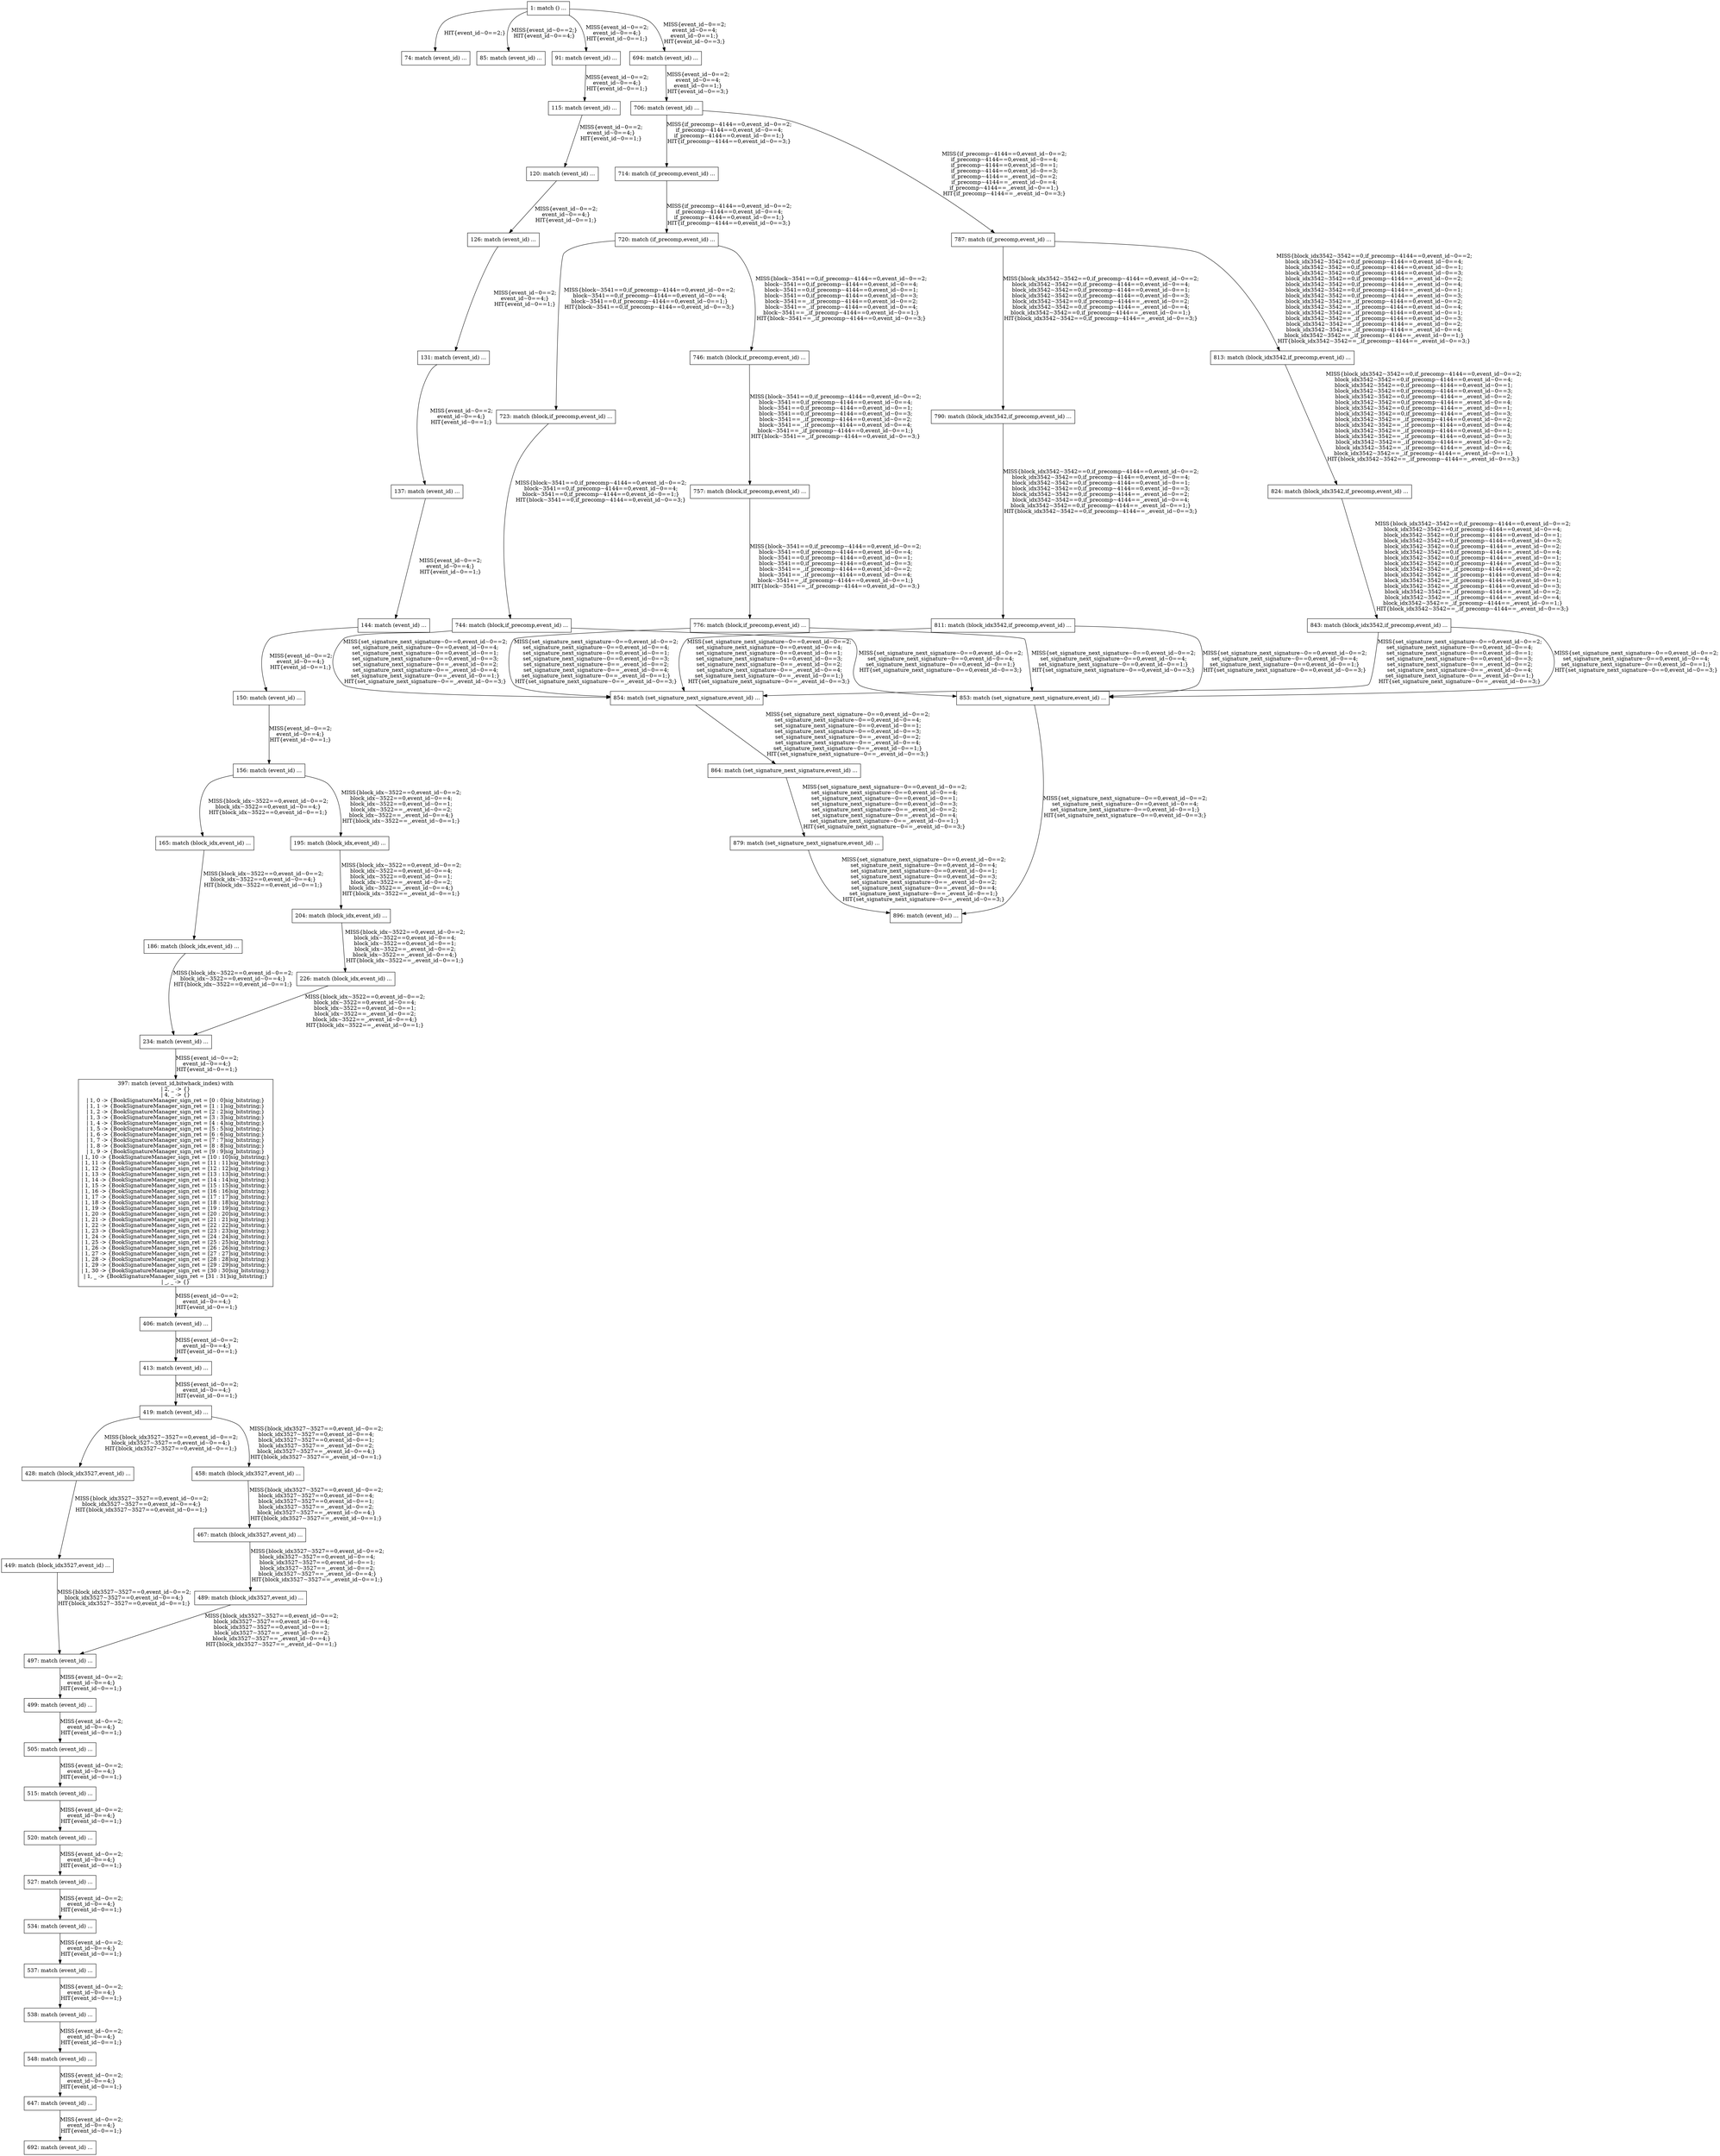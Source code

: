 digraph G {
  "1: match () ...
" [shape=box, ];
  "74: match (event_id) ...
" [shape=box, ];
  "85: match (event_id) ...
" [shape=box, ];
  "91: match (event_id) ...
" [shape=box, ];
  "115: match (event_id) ...
" [shape=box, ];
  "120: match (event_id) ...
" [shape=box, ];
  "126: match (event_id) ...
" [shape=box, ];
  "131: match (event_id) ...
" [shape=box, ];
  "137: match (event_id) ...
" [shape=box, ];
  "144: match (event_id) ...
" [shape=box, ];
  "150: match (event_id) ...
" [shape=box, ];
  "156: match (event_id) ...
" [shape=box, ];
  "165: match (block_idx,event_id) ...
" [shape=box, ];
  "186: match (block_idx,event_id) ...
" [shape=box, ];
  "195: match (block_idx,event_id) ...
" [shape=box, ];
  "204: match (block_idx,event_id) ...
" [shape=box, ];
  "226: match (block_idx,event_id) ...
" [shape=box, ];
  "234: match (event_id) ...
" [shape=box, ];
  "397: match (event_id,bitwhack_index) with
| 2, _ -> {}
| 4, _ -> {}
| 1, 0 -> {BookSignatureManager_sign_ret = [0 : 0]sig_bitstring;}
| 1, 1 -> {BookSignatureManager_sign_ret = [1 : 1]sig_bitstring;}
| 1, 2 -> {BookSignatureManager_sign_ret = [2 : 2]sig_bitstring;}
| 1, 3 -> {BookSignatureManager_sign_ret = [3 : 3]sig_bitstring;}
| 1, 4 -> {BookSignatureManager_sign_ret = [4 : 4]sig_bitstring;}
| 1, 5 -> {BookSignatureManager_sign_ret = [5 : 5]sig_bitstring;}
| 1, 6 -> {BookSignatureManager_sign_ret = [6 : 6]sig_bitstring;}
| 1, 7 -> {BookSignatureManager_sign_ret = [7 : 7]sig_bitstring;}
| 1, 8 -> {BookSignatureManager_sign_ret = [8 : 8]sig_bitstring;}
| 1, 9 -> {BookSignatureManager_sign_ret = [9 : 9]sig_bitstring;}
| 1, 10 -> {BookSignatureManager_sign_ret = [10 : 10]sig_bitstring;}
| 1, 11 -> {BookSignatureManager_sign_ret = [11 : 11]sig_bitstring;}
| 1, 12 -> {BookSignatureManager_sign_ret = [12 : 12]sig_bitstring;}
| 1, 13 -> {BookSignatureManager_sign_ret = [13 : 13]sig_bitstring;}
| 1, 14 -> {BookSignatureManager_sign_ret = [14 : 14]sig_bitstring;}
| 1, 15 -> {BookSignatureManager_sign_ret = [15 : 15]sig_bitstring;}
| 1, 16 -> {BookSignatureManager_sign_ret = [16 : 16]sig_bitstring;}
| 1, 17 -> {BookSignatureManager_sign_ret = [17 : 17]sig_bitstring;}
| 1, 18 -> {BookSignatureManager_sign_ret = [18 : 18]sig_bitstring;}
| 1, 19 -> {BookSignatureManager_sign_ret = [19 : 19]sig_bitstring;}
| 1, 20 -> {BookSignatureManager_sign_ret = [20 : 20]sig_bitstring;}
| 1, 21 -> {BookSignatureManager_sign_ret = [21 : 21]sig_bitstring;}
| 1, 22 -> {BookSignatureManager_sign_ret = [22 : 22]sig_bitstring;}
| 1, 23 -> {BookSignatureManager_sign_ret = [23 : 23]sig_bitstring;}
| 1, 24 -> {BookSignatureManager_sign_ret = [24 : 24]sig_bitstring;}
| 1, 25 -> {BookSignatureManager_sign_ret = [25 : 25]sig_bitstring;}
| 1, 26 -> {BookSignatureManager_sign_ret = [26 : 26]sig_bitstring;}
| 1, 27 -> {BookSignatureManager_sign_ret = [27 : 27]sig_bitstring;}
| 1, 28 -> {BookSignatureManager_sign_ret = [28 : 28]sig_bitstring;}
| 1, 29 -> {BookSignatureManager_sign_ret = [29 : 29]sig_bitstring;}
| 1, 30 -> {BookSignatureManager_sign_ret = [30 : 30]sig_bitstring;}
| 1, _ -> {BookSignatureManager_sign_ret = [31 : 31]sig_bitstring;}
| _, _ -> {}" [
  shape=box, ];
  "406: match (event_id) ...
" [shape=box, ];
  "413: match (event_id) ...
" [shape=box, ];
  "419: match (event_id) ...
" [shape=box, ];
  "428: match (block_idx3527,event_id) ...
" [shape=box, ];
  "449: match (block_idx3527,event_id) ...
" [shape=box, ];
  "458: match (block_idx3527,event_id) ...
" [shape=box, ];
  "467: match (block_idx3527,event_id) ...
" [shape=box, ];
  "489: match (block_idx3527,event_id) ...
" [shape=box, ];
  "497: match (event_id) ...
" [shape=box, ];
  "499: match (event_id) ...
" [shape=box, ];
  "505: match (event_id) ...
" [shape=box, ];
  "515: match (event_id) ...
" [shape=box, ];
  "520: match (event_id) ...
" [shape=box, ];
  "527: match (event_id) ...
" [shape=box, ];
  "534: match (event_id) ...
" [shape=box, ];
  "537: match (event_id) ...
" [shape=box, ];
  "538: match (event_id) ...
" [shape=box, ];
  "548: match (event_id) ...
" [shape=box, ];
  "647: match (event_id) ...
" [shape=box, ];
  "692: match (event_id) ...
" [shape=box, ];
  "694: match (event_id) ...
" [shape=box, ];
  "706: match (event_id) ...
" [shape=box, ];
  "714: match (if_precomp,event_id) ...
" [shape=box, ];
  "720: match (if_precomp,event_id) ...
" [shape=box, ];
  "723: match (block,if_precomp,event_id) ...
" [shape=box, ];
  "744: match (block,if_precomp,event_id) ...
" [shape=box, ];
  "746: match (block,if_precomp,event_id) ...
" [shape=box, ];
  "757: match (block,if_precomp,event_id) ...
" [shape=box, ];
  "776: match (block,if_precomp,event_id) ...
" [shape=box, ];
  "787: match (if_precomp,event_id) ...
" [shape=box, ];
  "790: match (block_idx3542,if_precomp,event_id) ...
" [shape=box, ];
  "811: match (block_idx3542,if_precomp,event_id) ...
" [shape=box, ];
  "813: match (block_idx3542,if_precomp,event_id) ...
" [shape=box, ];
  "824: match (block_idx3542,if_precomp,event_id) ...
" [shape=box, ];
  "843: match (block_idx3542,if_precomp,event_id) ...
" [shape=box, ];
  "853: match (set_signature_next_signature,event_id) ...
" [shape=box, ];
  "854: match (set_signature_next_signature,event_id) ...
" [shape=box, ];
  "864: match (set_signature_next_signature,event_id) ...
" [shape=box, ];
  "879: match (set_signature_next_signature,event_id) ...
" [shape=box, ];
  "896: match (event_id) ...
" [shape=box, ];
  
  
  "1: match () ...
" -> "74: match (event_id) ...
" [label="HIT{event_id~0==2;}",
                                                     ];
  "1: match () ...
" -> "85: match (event_id) ...
" [label="MISS{event_id~0==2;}
HIT{event_id~0==4;}",
                                                     ];
  "1: match () ...
" -> "91: match (event_id) ...
" [label="MISS{event_id~0==2;
event_id~0==4;}
HIT{event_id~0==1;}",
                                                     ];
  "1: match () ...
" -> "694: match (event_id) ...
" [label="MISS{event_id~0==2;
event_id~0==4;
event_id~0==1;}
HIT{event_id~0==3;}",
                                                      ];
  "91: match (event_id) ...
" -> "115: match (event_id) ...
" [label="MISS{event_id~0==2;
event_id~0==4;}
HIT{event_id~0==1;}",
                                                               ];
  "115: match (event_id) ...
" -> "120: match (event_id) ...
" [label="MISS{event_id~0==2;
event_id~0==4;}
HIT{event_id~0==1;}",
                                                                ];
  "120: match (event_id) ...
" -> "126: match (event_id) ...
" [label="MISS{event_id~0==2;
event_id~0==4;}
HIT{event_id~0==1;}",
                                                                ];
  "126: match (event_id) ...
" -> "131: match (event_id) ...
" [label="MISS{event_id~0==2;
event_id~0==4;}
HIT{event_id~0==1;}",
                                                                ];
  "131: match (event_id) ...
" -> "137: match (event_id) ...
" [label="MISS{event_id~0==2;
event_id~0==4;}
HIT{event_id~0==1;}",
                                                                ];
  "137: match (event_id) ...
" -> "144: match (event_id) ...
" [label="MISS{event_id~0==2;
event_id~0==4;}
HIT{event_id~0==1;}",
                                                                ];
  "144: match (event_id) ...
" -> "150: match (event_id) ...
" [label="MISS{event_id~0==2;
event_id~0==4;}
HIT{event_id~0==1;}",
                                                                ];
  "150: match (event_id) ...
" -> "156: match (event_id) ...
" [label="MISS{event_id~0==2;
event_id~0==4;}
HIT{event_id~0==1;}",
                                                                ];
  "156: match (event_id) ...
" -> "165: match (block_idx,event_id) ...
" [
  label="MISS{block_idx~3522==0,event_id~0==2;
block_idx~3522==0,event_id~0==4;}
HIT{block_idx~3522==0,event_id~0==1;}",
  ];
  "156: match (event_id) ...
" -> "195: match (block_idx,event_id) ...
" [
  label="MISS{block_idx~3522==0,event_id~0==2;
block_idx~3522==0,event_id~0==4;
block_idx~3522==0,event_id~0==1;
block_idx~3522==_,event_id~0==2;
block_idx~3522==_,event_id~0==4;}
HIT{block_idx~3522==_,event_id~0==1;}",
  ];
  "165: match (block_idx,event_id) ...
" -> "186: match (block_idx,event_id) ...
" [
  label="MISS{block_idx~3522==0,event_id~0==2;
block_idx~3522==0,event_id~0==4;}
HIT{block_idx~3522==0,event_id~0==1;}",
  ];
  "186: match (block_idx,event_id) ...
" -> "234: match (event_id) ...
" [
  label="MISS{block_idx~3522==0,event_id~0==2;
block_idx~3522==0,event_id~0==4;}
HIT{block_idx~3522==0,event_id~0==1;}",
  ];
  "195: match (block_idx,event_id) ...
" -> "204: match (block_idx,event_id) ...
" [
  label="MISS{block_idx~3522==0,event_id~0==2;
block_idx~3522==0,event_id~0==4;
block_idx~3522==0,event_id~0==1;
block_idx~3522==_,event_id~0==2;
block_idx~3522==_,event_id~0==4;}
HIT{block_idx~3522==_,event_id~0==1;}",
  ];
  "204: match (block_idx,event_id) ...
" -> "226: match (block_idx,event_id) ...
" [
  label="MISS{block_idx~3522==0,event_id~0==2;
block_idx~3522==0,event_id~0==4;
block_idx~3522==0,event_id~0==1;
block_idx~3522==_,event_id~0==2;
block_idx~3522==_,event_id~0==4;}
HIT{block_idx~3522==_,event_id~0==1;}",
  ];
  "226: match (block_idx,event_id) ...
" -> "234: match (event_id) ...
" [
  label="MISS{block_idx~3522==0,event_id~0==2;
block_idx~3522==0,event_id~0==4;
block_idx~3522==0,event_id~0==1;
block_idx~3522==_,event_id~0==2;
block_idx~3522==_,event_id~0==4;}
HIT{block_idx~3522==_,event_id~0==1;}",
  ];
  "234: match (event_id) ...
" -> "397: match (event_id,bitwhack_index) with
| 2, _ -> {}
| 4, _ -> {}
| 1, 0 -> {BookSignatureManager_sign_ret = [0 : 0]sig_bitstring;}
| 1, 1 -> {BookSignatureManager_sign_ret = [1 : 1]sig_bitstring;}
| 1, 2 -> {BookSignatureManager_sign_ret = [2 : 2]sig_bitstring;}
| 1, 3 -> {BookSignatureManager_sign_ret = [3 : 3]sig_bitstring;}
| 1, 4 -> {BookSignatureManager_sign_ret = [4 : 4]sig_bitstring;}
| 1, 5 -> {BookSignatureManager_sign_ret = [5 : 5]sig_bitstring;}
| 1, 6 -> {BookSignatureManager_sign_ret = [6 : 6]sig_bitstring;}
| 1, 7 -> {BookSignatureManager_sign_ret = [7 : 7]sig_bitstring;}
| 1, 8 -> {BookSignatureManager_sign_ret = [8 : 8]sig_bitstring;}
| 1, 9 -> {BookSignatureManager_sign_ret = [9 : 9]sig_bitstring;}
| 1, 10 -> {BookSignatureManager_sign_ret = [10 : 10]sig_bitstring;}
| 1, 11 -> {BookSignatureManager_sign_ret = [11 : 11]sig_bitstring;}
| 1, 12 -> {BookSignatureManager_sign_ret = [12 : 12]sig_bitstring;}
| 1, 13 -> {BookSignatureManager_sign_ret = [13 : 13]sig_bitstring;}
| 1, 14 -> {BookSignatureManager_sign_ret = [14 : 14]sig_bitstring;}
| 1, 15 -> {BookSignatureManager_sign_ret = [15 : 15]sig_bitstring;}
| 1, 16 -> {BookSignatureManager_sign_ret = [16 : 16]sig_bitstring;}
| 1, 17 -> {BookSignatureManager_sign_ret = [17 : 17]sig_bitstring;}
| 1, 18 -> {BookSignatureManager_sign_ret = [18 : 18]sig_bitstring;}
| 1, 19 -> {BookSignatureManager_sign_ret = [19 : 19]sig_bitstring;}
| 1, 20 -> {BookSignatureManager_sign_ret = [20 : 20]sig_bitstring;}
| 1, 21 -> {BookSignatureManager_sign_ret = [21 : 21]sig_bitstring;}
| 1, 22 -> {BookSignatureManager_sign_ret = [22 : 22]sig_bitstring;}
| 1, 23 -> {BookSignatureManager_sign_ret = [23 : 23]sig_bitstring;}
| 1, 24 -> {BookSignatureManager_sign_ret = [24 : 24]sig_bitstring;}
| 1, 25 -> {BookSignatureManager_sign_ret = [25 : 25]sig_bitstring;}
| 1, 26 -> {BookSignatureManager_sign_ret = [26 : 26]sig_bitstring;}
| 1, 27 -> {BookSignatureManager_sign_ret = [27 : 27]sig_bitstring;}
| 1, 28 -> {BookSignatureManager_sign_ret = [28 : 28]sig_bitstring;}
| 1, 29 -> {BookSignatureManager_sign_ret = [29 : 29]sig_bitstring;}
| 1, 30 -> {BookSignatureManager_sign_ret = [30 : 30]sig_bitstring;}
| 1, _ -> {BookSignatureManager_sign_ret = [31 : 31]sig_bitstring;}
| _, _ -> {}" [
  label="MISS{event_id~0==2;
event_id~0==4;}
HIT{event_id~0==1;}", ];
  "397: match (event_id,bitwhack_index) with
| 2, _ -> {}
| 4, _ -> {}
| 1, 0 -> {BookSignatureManager_sign_ret = [0 : 0]sig_bitstring;}
| 1, 1 -> {BookSignatureManager_sign_ret = [1 : 1]sig_bitstring;}
| 1, 2 -> {BookSignatureManager_sign_ret = [2 : 2]sig_bitstring;}
| 1, 3 -> {BookSignatureManager_sign_ret = [3 : 3]sig_bitstring;}
| 1, 4 -> {BookSignatureManager_sign_ret = [4 : 4]sig_bitstring;}
| 1, 5 -> {BookSignatureManager_sign_ret = [5 : 5]sig_bitstring;}
| 1, 6 -> {BookSignatureManager_sign_ret = [6 : 6]sig_bitstring;}
| 1, 7 -> {BookSignatureManager_sign_ret = [7 : 7]sig_bitstring;}
| 1, 8 -> {BookSignatureManager_sign_ret = [8 : 8]sig_bitstring;}
| 1, 9 -> {BookSignatureManager_sign_ret = [9 : 9]sig_bitstring;}
| 1, 10 -> {BookSignatureManager_sign_ret = [10 : 10]sig_bitstring;}
| 1, 11 -> {BookSignatureManager_sign_ret = [11 : 11]sig_bitstring;}
| 1, 12 -> {BookSignatureManager_sign_ret = [12 : 12]sig_bitstring;}
| 1, 13 -> {BookSignatureManager_sign_ret = [13 : 13]sig_bitstring;}
| 1, 14 -> {BookSignatureManager_sign_ret = [14 : 14]sig_bitstring;}
| 1, 15 -> {BookSignatureManager_sign_ret = [15 : 15]sig_bitstring;}
| 1, 16 -> {BookSignatureManager_sign_ret = [16 : 16]sig_bitstring;}
| 1, 17 -> {BookSignatureManager_sign_ret = [17 : 17]sig_bitstring;}
| 1, 18 -> {BookSignatureManager_sign_ret = [18 : 18]sig_bitstring;}
| 1, 19 -> {BookSignatureManager_sign_ret = [19 : 19]sig_bitstring;}
| 1, 20 -> {BookSignatureManager_sign_ret = [20 : 20]sig_bitstring;}
| 1, 21 -> {BookSignatureManager_sign_ret = [21 : 21]sig_bitstring;}
| 1, 22 -> {BookSignatureManager_sign_ret = [22 : 22]sig_bitstring;}
| 1, 23 -> {BookSignatureManager_sign_ret = [23 : 23]sig_bitstring;}
| 1, 24 -> {BookSignatureManager_sign_ret = [24 : 24]sig_bitstring;}
| 1, 25 -> {BookSignatureManager_sign_ret = [25 : 25]sig_bitstring;}
| 1, 26 -> {BookSignatureManager_sign_ret = [26 : 26]sig_bitstring;}
| 1, 27 -> {BookSignatureManager_sign_ret = [27 : 27]sig_bitstring;}
| 1, 28 -> {BookSignatureManager_sign_ret = [28 : 28]sig_bitstring;}
| 1, 29 -> {BookSignatureManager_sign_ret = [29 : 29]sig_bitstring;}
| 1, 30 -> {BookSignatureManager_sign_ret = [30 : 30]sig_bitstring;}
| 1, _ -> {BookSignatureManager_sign_ret = [31 : 31]sig_bitstring;}
| _, _ -> {}" -> "406: match (event_id) ...
" [
  label="MISS{event_id~0==2;
event_id~0==4;}
HIT{event_id~0==1;}", ];
  "406: match (event_id) ...
" -> "413: match (event_id) ...
" [label="MISS{event_id~0==2;
event_id~0==4;}
HIT{event_id~0==1;}",
                                                                ];
  "413: match (event_id) ...
" -> "419: match (event_id) ...
" [label="MISS{event_id~0==2;
event_id~0==4;}
HIT{event_id~0==1;}",
                                                                ];
  "419: match (event_id) ...
" -> "428: match (block_idx3527,event_id) ...
" [
  label="MISS{block_idx3527~3527==0,event_id~0==2;
block_idx3527~3527==0,event_id~0==4;}
HIT{block_idx3527~3527==0,event_id~0==1;}",
  ];
  "419: match (event_id) ...
" -> "458: match (block_idx3527,event_id) ...
" [
  label="MISS{block_idx3527~3527==0,event_id~0==2;
block_idx3527~3527==0,event_id~0==4;
block_idx3527~3527==0,event_id~0==1;
block_idx3527~3527==_,event_id~0==2;
block_idx3527~3527==_,event_id~0==4;}
HIT{block_idx3527~3527==_,event_id~0==1;}",
  ];
  "428: match (block_idx3527,event_id) ...
" -> "449: match (block_idx3527,event_id) ...
" [
  label="MISS{block_idx3527~3527==0,event_id~0==2;
block_idx3527~3527==0,event_id~0==4;}
HIT{block_idx3527~3527==0,event_id~0==1;}",
  ];
  "449: match (block_idx3527,event_id) ...
" -> "497: match (event_id) ...
" [
  label="MISS{block_idx3527~3527==0,event_id~0==2;
block_idx3527~3527==0,event_id~0==4;}
HIT{block_idx3527~3527==0,event_id~0==1;}",
  ];
  "458: match (block_idx3527,event_id) ...
" -> "467: match (block_idx3527,event_id) ...
" [
  label="MISS{block_idx3527~3527==0,event_id~0==2;
block_idx3527~3527==0,event_id~0==4;
block_idx3527~3527==0,event_id~0==1;
block_idx3527~3527==_,event_id~0==2;
block_idx3527~3527==_,event_id~0==4;}
HIT{block_idx3527~3527==_,event_id~0==1;}",
  ];
  "467: match (block_idx3527,event_id) ...
" -> "489: match (block_idx3527,event_id) ...
" [
  label="MISS{block_idx3527~3527==0,event_id~0==2;
block_idx3527~3527==0,event_id~0==4;
block_idx3527~3527==0,event_id~0==1;
block_idx3527~3527==_,event_id~0==2;
block_idx3527~3527==_,event_id~0==4;}
HIT{block_idx3527~3527==_,event_id~0==1;}",
  ];
  "489: match (block_idx3527,event_id) ...
" -> "497: match (event_id) ...
" [
  label="MISS{block_idx3527~3527==0,event_id~0==2;
block_idx3527~3527==0,event_id~0==4;
block_idx3527~3527==0,event_id~0==1;
block_idx3527~3527==_,event_id~0==2;
block_idx3527~3527==_,event_id~0==4;}
HIT{block_idx3527~3527==_,event_id~0==1;}",
  ];
  "497: match (event_id) ...
" -> "499: match (event_id) ...
" [label="MISS{event_id~0==2;
event_id~0==4;}
HIT{event_id~0==1;}",
                                                                ];
  "499: match (event_id) ...
" -> "505: match (event_id) ...
" [label="MISS{event_id~0==2;
event_id~0==4;}
HIT{event_id~0==1;}",
                                                                ];
  "505: match (event_id) ...
" -> "515: match (event_id) ...
" [label="MISS{event_id~0==2;
event_id~0==4;}
HIT{event_id~0==1;}",
                                                                ];
  "515: match (event_id) ...
" -> "520: match (event_id) ...
" [label="MISS{event_id~0==2;
event_id~0==4;}
HIT{event_id~0==1;}",
                                                                ];
  "520: match (event_id) ...
" -> "527: match (event_id) ...
" [label="MISS{event_id~0==2;
event_id~0==4;}
HIT{event_id~0==1;}",
                                                                ];
  "527: match (event_id) ...
" -> "534: match (event_id) ...
" [label="MISS{event_id~0==2;
event_id~0==4;}
HIT{event_id~0==1;}",
                                                                ];
  "534: match (event_id) ...
" -> "537: match (event_id) ...
" [label="MISS{event_id~0==2;
event_id~0==4;}
HIT{event_id~0==1;}",
                                                                ];
  "537: match (event_id) ...
" -> "538: match (event_id) ...
" [label="MISS{event_id~0==2;
event_id~0==4;}
HIT{event_id~0==1;}",
                                                                ];
  "538: match (event_id) ...
" -> "548: match (event_id) ...
" [label="MISS{event_id~0==2;
event_id~0==4;}
HIT{event_id~0==1;}",
                                                                ];
  "548: match (event_id) ...
" -> "647: match (event_id) ...
" [label="MISS{event_id~0==2;
event_id~0==4;}
HIT{event_id~0==1;}",
                                                                ];
  "647: match (event_id) ...
" -> "692: match (event_id) ...
" [label="MISS{event_id~0==2;
event_id~0==4;}
HIT{event_id~0==1;}",
                                                                ];
  "694: match (event_id) ...
" -> "706: match (event_id) ...
" [label="MISS{event_id~0==2;
event_id~0==4;
event_id~0==1;}
HIT{event_id~0==3;}",
                                                                ];
  "706: match (event_id) ...
" -> "714: match (if_precomp,event_id) ...
" [
  label="MISS{if_precomp~4144==0,event_id~0==2;
if_precomp~4144==0,event_id~0==4;
if_precomp~4144==0,event_id~0==1;}
HIT{if_precomp~4144==0,event_id~0==3;}",
  ];
  "706: match (event_id) ...
" -> "787: match (if_precomp,event_id) ...
" [
  label="MISS{if_precomp~4144==0,event_id~0==2;
if_precomp~4144==0,event_id~0==4;
if_precomp~4144==0,event_id~0==1;
if_precomp~4144==0,event_id~0==3;
if_precomp~4144==_,event_id~0==2;
if_precomp~4144==_,event_id~0==4;
if_precomp~4144==_,event_id~0==1;}
HIT{if_precomp~4144==_,event_id~0==3;}",
  ];
  "714: match (if_precomp,event_id) ...
" -> "720: match (if_precomp,event_id) ...
" [
  label="MISS{if_precomp~4144==0,event_id~0==2;
if_precomp~4144==0,event_id~0==4;
if_precomp~4144==0,event_id~0==1;}
HIT{if_precomp~4144==0,event_id~0==3;}",
  ];
  "720: match (if_precomp,event_id) ...
" -> "723: match (block,if_precomp,event_id) ...
" [
  label="MISS{block~3541==0,if_precomp~4144==0,event_id~0==2;
block~3541==0,if_precomp~4144==0,event_id~0==4;
block~3541==0,if_precomp~4144==0,event_id~0==1;}
HIT{block~3541==0,if_precomp~4144==0,event_id~0==3;}",
  ];
  "720: match (if_precomp,event_id) ...
" -> "746: match (block,if_precomp,event_id) ...
" [
  label="MISS{block~3541==0,if_precomp~4144==0,event_id~0==2;
block~3541==0,if_precomp~4144==0,event_id~0==4;
block~3541==0,if_precomp~4144==0,event_id~0==1;
block~3541==0,if_precomp~4144==0,event_id~0==3;
block~3541==_,if_precomp~4144==0,event_id~0==2;
block~3541==_,if_precomp~4144==0,event_id~0==4;
block~3541==_,if_precomp~4144==0,event_id~0==1;}
HIT{block~3541==_,if_precomp~4144==0,event_id~0==3;}",
  ];
  "723: match (block,if_precomp,event_id) ...
" -> "744: match (block,if_precomp,event_id) ...
" [
  label="MISS{block~3541==0,if_precomp~4144==0,event_id~0==2;
block~3541==0,if_precomp~4144==0,event_id~0==4;
block~3541==0,if_precomp~4144==0,event_id~0==1;}
HIT{block~3541==0,if_precomp~4144==0,event_id~0==3;}",
  ];
  "744: match (block,if_precomp,event_id) ...
" -> "853: match (set_signature_next_signature,event_id) ...
" [
  label="MISS{set_signature_next_signature~0==0,event_id~0==2;
set_signature_next_signature~0==0,event_id~0==4;
set_signature_next_signature~0==0,event_id~0==1;}
HIT{set_signature_next_signature~0==0,event_id~0==3;}",
  ];
  "744: match (block,if_precomp,event_id) ...
" -> "854: match (set_signature_next_signature,event_id) ...
" [
  label="MISS{set_signature_next_signature~0==0,event_id~0==2;
set_signature_next_signature~0==0,event_id~0==4;
set_signature_next_signature~0==0,event_id~0==1;
set_signature_next_signature~0==0,event_id~0==3;
set_signature_next_signature~0==_,event_id~0==2;
set_signature_next_signature~0==_,event_id~0==4;
set_signature_next_signature~0==_,event_id~0==1;}
HIT{set_signature_next_signature~0==_,event_id~0==3;}",
  ];
  "746: match (block,if_precomp,event_id) ...
" -> "757: match (block,if_precomp,event_id) ...
" [
  label="MISS{block~3541==0,if_precomp~4144==0,event_id~0==2;
block~3541==0,if_precomp~4144==0,event_id~0==4;
block~3541==0,if_precomp~4144==0,event_id~0==1;
block~3541==0,if_precomp~4144==0,event_id~0==3;
block~3541==_,if_precomp~4144==0,event_id~0==2;
block~3541==_,if_precomp~4144==0,event_id~0==4;
block~3541==_,if_precomp~4144==0,event_id~0==1;}
HIT{block~3541==_,if_precomp~4144==0,event_id~0==3;}",
  ];
  "757: match (block,if_precomp,event_id) ...
" -> "776: match (block,if_precomp,event_id) ...
" [
  label="MISS{block~3541==0,if_precomp~4144==0,event_id~0==2;
block~3541==0,if_precomp~4144==0,event_id~0==4;
block~3541==0,if_precomp~4144==0,event_id~0==1;
block~3541==0,if_precomp~4144==0,event_id~0==3;
block~3541==_,if_precomp~4144==0,event_id~0==2;
block~3541==_,if_precomp~4144==0,event_id~0==4;
block~3541==_,if_precomp~4144==0,event_id~0==1;}
HIT{block~3541==_,if_precomp~4144==0,event_id~0==3;}",
  ];
  "776: match (block,if_precomp,event_id) ...
" -> "853: match (set_signature_next_signature,event_id) ...
" [
  label="MISS{set_signature_next_signature~0==0,event_id~0==2;
set_signature_next_signature~0==0,event_id~0==4;
set_signature_next_signature~0==0,event_id~0==1;}
HIT{set_signature_next_signature~0==0,event_id~0==3;}",
  ];
  "776: match (block,if_precomp,event_id) ...
" -> "854: match (set_signature_next_signature,event_id) ...
" [
  label="MISS{set_signature_next_signature~0==0,event_id~0==2;
set_signature_next_signature~0==0,event_id~0==4;
set_signature_next_signature~0==0,event_id~0==1;
set_signature_next_signature~0==0,event_id~0==3;
set_signature_next_signature~0==_,event_id~0==2;
set_signature_next_signature~0==_,event_id~0==4;
set_signature_next_signature~0==_,event_id~0==1;}
HIT{set_signature_next_signature~0==_,event_id~0==3;}",
  ];
  "787: match (if_precomp,event_id) ...
" -> "790: match (block_idx3542,if_precomp,event_id) ...
" [
  label="MISS{block_idx3542~3542==0,if_precomp~4144==0,event_id~0==2;
block_idx3542~3542==0,if_precomp~4144==0,event_id~0==4;
block_idx3542~3542==0,if_precomp~4144==0,event_id~0==1;
block_idx3542~3542==0,if_precomp~4144==0,event_id~0==3;
block_idx3542~3542==0,if_precomp~4144==_,event_id~0==2;
block_idx3542~3542==0,if_precomp~4144==_,event_id~0==4;
block_idx3542~3542==0,if_precomp~4144==_,event_id~0==1;}
HIT{block_idx3542~3542==0,if_precomp~4144==_,event_id~0==3;}",
  ];
  "787: match (if_precomp,event_id) ...
" -> "813: match (block_idx3542,if_precomp,event_id) ...
" [
  label="MISS{block_idx3542~3542==0,if_precomp~4144==0,event_id~0==2;
block_idx3542~3542==0,if_precomp~4144==0,event_id~0==4;
block_idx3542~3542==0,if_precomp~4144==0,event_id~0==1;
block_idx3542~3542==0,if_precomp~4144==0,event_id~0==3;
block_idx3542~3542==0,if_precomp~4144==_,event_id~0==2;
block_idx3542~3542==0,if_precomp~4144==_,event_id~0==4;
block_idx3542~3542==0,if_precomp~4144==_,event_id~0==1;
block_idx3542~3542==0,if_precomp~4144==_,event_id~0==3;
block_idx3542~3542==_,if_precomp~4144==0,event_id~0==2;
block_idx3542~3542==_,if_precomp~4144==0,event_id~0==4;
block_idx3542~3542==_,if_precomp~4144==0,event_id~0==1;
block_idx3542~3542==_,if_precomp~4144==0,event_id~0==3;
block_idx3542~3542==_,if_precomp~4144==_,event_id~0==2;
block_idx3542~3542==_,if_precomp~4144==_,event_id~0==4;
block_idx3542~3542==_,if_precomp~4144==_,event_id~0==1;}
HIT{block_idx3542~3542==_,if_precomp~4144==_,event_id~0==3;}",
  ];
  "790: match (block_idx3542,if_precomp,event_id) ...
" -> "811: match (block_idx3542,if_precomp,event_id) ...
" [
  label="MISS{block_idx3542~3542==0,if_precomp~4144==0,event_id~0==2;
block_idx3542~3542==0,if_precomp~4144==0,event_id~0==4;
block_idx3542~3542==0,if_precomp~4144==0,event_id~0==1;
block_idx3542~3542==0,if_precomp~4144==0,event_id~0==3;
block_idx3542~3542==0,if_precomp~4144==_,event_id~0==2;
block_idx3542~3542==0,if_precomp~4144==_,event_id~0==4;
block_idx3542~3542==0,if_precomp~4144==_,event_id~0==1;}
HIT{block_idx3542~3542==0,if_precomp~4144==_,event_id~0==3;}",
  ];
  "811: match (block_idx3542,if_precomp,event_id) ...
" -> "853: match (set_signature_next_signature,event_id) ...
" [
  label="MISS{set_signature_next_signature~0==0,event_id~0==2;
set_signature_next_signature~0==0,event_id~0==4;
set_signature_next_signature~0==0,event_id~0==1;}
HIT{set_signature_next_signature~0==0,event_id~0==3;}",
  ];
  "811: match (block_idx3542,if_precomp,event_id) ...
" -> "854: match (set_signature_next_signature,event_id) ...
" [
  label="MISS{set_signature_next_signature~0==0,event_id~0==2;
set_signature_next_signature~0==0,event_id~0==4;
set_signature_next_signature~0==0,event_id~0==1;
set_signature_next_signature~0==0,event_id~0==3;
set_signature_next_signature~0==_,event_id~0==2;
set_signature_next_signature~0==_,event_id~0==4;
set_signature_next_signature~0==_,event_id~0==1;}
HIT{set_signature_next_signature~0==_,event_id~0==3;}",
  ];
  "813: match (block_idx3542,if_precomp,event_id) ...
" -> "824: match (block_idx3542,if_precomp,event_id) ...
" [
  label="MISS{block_idx3542~3542==0,if_precomp~4144==0,event_id~0==2;
block_idx3542~3542==0,if_precomp~4144==0,event_id~0==4;
block_idx3542~3542==0,if_precomp~4144==0,event_id~0==1;
block_idx3542~3542==0,if_precomp~4144==0,event_id~0==3;
block_idx3542~3542==0,if_precomp~4144==_,event_id~0==2;
block_idx3542~3542==0,if_precomp~4144==_,event_id~0==4;
block_idx3542~3542==0,if_precomp~4144==_,event_id~0==1;
block_idx3542~3542==0,if_precomp~4144==_,event_id~0==3;
block_idx3542~3542==_,if_precomp~4144==0,event_id~0==2;
block_idx3542~3542==_,if_precomp~4144==0,event_id~0==4;
block_idx3542~3542==_,if_precomp~4144==0,event_id~0==1;
block_idx3542~3542==_,if_precomp~4144==0,event_id~0==3;
block_idx3542~3542==_,if_precomp~4144==_,event_id~0==2;
block_idx3542~3542==_,if_precomp~4144==_,event_id~0==4;
block_idx3542~3542==_,if_precomp~4144==_,event_id~0==1;}
HIT{block_idx3542~3542==_,if_precomp~4144==_,event_id~0==3;}",
  ];
  "824: match (block_idx3542,if_precomp,event_id) ...
" -> "843: match (block_idx3542,if_precomp,event_id) ...
" [
  label="MISS{block_idx3542~3542==0,if_precomp~4144==0,event_id~0==2;
block_idx3542~3542==0,if_precomp~4144==0,event_id~0==4;
block_idx3542~3542==0,if_precomp~4144==0,event_id~0==1;
block_idx3542~3542==0,if_precomp~4144==0,event_id~0==3;
block_idx3542~3542==0,if_precomp~4144==_,event_id~0==2;
block_idx3542~3542==0,if_precomp~4144==_,event_id~0==4;
block_idx3542~3542==0,if_precomp~4144==_,event_id~0==1;
block_idx3542~3542==0,if_precomp~4144==_,event_id~0==3;
block_idx3542~3542==_,if_precomp~4144==0,event_id~0==2;
block_idx3542~3542==_,if_precomp~4144==0,event_id~0==4;
block_idx3542~3542==_,if_precomp~4144==0,event_id~0==1;
block_idx3542~3542==_,if_precomp~4144==0,event_id~0==3;
block_idx3542~3542==_,if_precomp~4144==_,event_id~0==2;
block_idx3542~3542==_,if_precomp~4144==_,event_id~0==4;
block_idx3542~3542==_,if_precomp~4144==_,event_id~0==1;}
HIT{block_idx3542~3542==_,if_precomp~4144==_,event_id~0==3;}",
  ];
  "843: match (block_idx3542,if_precomp,event_id) ...
" -> "853: match (set_signature_next_signature,event_id) ...
" [
  label="MISS{set_signature_next_signature~0==0,event_id~0==2;
set_signature_next_signature~0==0,event_id~0==4;
set_signature_next_signature~0==0,event_id~0==1;}
HIT{set_signature_next_signature~0==0,event_id~0==3;}",
  ];
  "843: match (block_idx3542,if_precomp,event_id) ...
" -> "854: match (set_signature_next_signature,event_id) ...
" [
  label="MISS{set_signature_next_signature~0==0,event_id~0==2;
set_signature_next_signature~0==0,event_id~0==4;
set_signature_next_signature~0==0,event_id~0==1;
set_signature_next_signature~0==0,event_id~0==3;
set_signature_next_signature~0==_,event_id~0==2;
set_signature_next_signature~0==_,event_id~0==4;
set_signature_next_signature~0==_,event_id~0==1;}
HIT{set_signature_next_signature~0==_,event_id~0==3;}",
  ];
  "853: match (set_signature_next_signature,event_id) ...
" -> "896: match (event_id) ...
" [
  label="MISS{set_signature_next_signature~0==0,event_id~0==2;
set_signature_next_signature~0==0,event_id~0==4;
set_signature_next_signature~0==0,event_id~0==1;}
HIT{set_signature_next_signature~0==0,event_id~0==3;}",
  ];
  "854: match (set_signature_next_signature,event_id) ...
" -> "864: match (set_signature_next_signature,event_id) ...
" [
  label="MISS{set_signature_next_signature~0==0,event_id~0==2;
set_signature_next_signature~0==0,event_id~0==4;
set_signature_next_signature~0==0,event_id~0==1;
set_signature_next_signature~0==0,event_id~0==3;
set_signature_next_signature~0==_,event_id~0==2;
set_signature_next_signature~0==_,event_id~0==4;
set_signature_next_signature~0==_,event_id~0==1;}
HIT{set_signature_next_signature~0==_,event_id~0==3;}",
  ];
  "864: match (set_signature_next_signature,event_id) ...
" -> "879: match (set_signature_next_signature,event_id) ...
" [
  label="MISS{set_signature_next_signature~0==0,event_id~0==2;
set_signature_next_signature~0==0,event_id~0==4;
set_signature_next_signature~0==0,event_id~0==1;
set_signature_next_signature~0==0,event_id~0==3;
set_signature_next_signature~0==_,event_id~0==2;
set_signature_next_signature~0==_,event_id~0==4;
set_signature_next_signature~0==_,event_id~0==1;}
HIT{set_signature_next_signature~0==_,event_id~0==3;}",
  ];
  "879: match (set_signature_next_signature,event_id) ...
" -> "896: match (event_id) ...
" [
  label="MISS{set_signature_next_signature~0==0,event_id~0==2;
set_signature_next_signature~0==0,event_id~0==4;
set_signature_next_signature~0==0,event_id~0==1;
set_signature_next_signature~0==0,event_id~0==3;
set_signature_next_signature~0==_,event_id~0==2;
set_signature_next_signature~0==_,event_id~0==4;
set_signature_next_signature~0==_,event_id~0==1;}
HIT{set_signature_next_signature~0==_,event_id~0==3;}",
  ];
  
  }